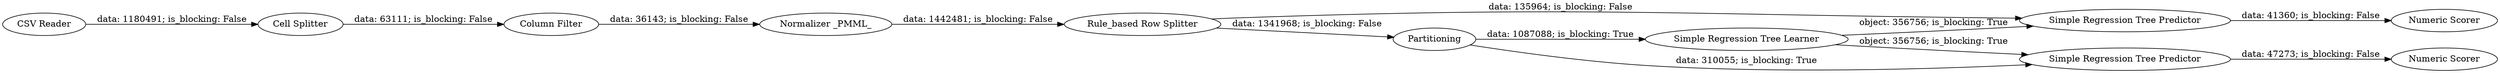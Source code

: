 digraph {
	"-7071565097860639748_330" [label="Column Filter"]
	"-7071565097860639748_334" [label="Cell Splitter"]
	"-7071565097860639748_335" [label="Normalizer _PMML_"]
	"-7071565097860639748_339" [label="Simple Regression Tree Predictor"]
	"-7071565097860639748_350" [label="Simple Regression Tree Predictor"]
	"-7071565097860639748_351" [label="Numeric Scorer"]
	"-7071565097860639748_1" [label="CSV Reader"]
	"-7071565097860639748_340" [label="Simple Regression Tree Learner"]
	"-7071565097860639748_349" [label="Rule_based Row Splitter"]
	"-7071565097860639748_336" [label=Partitioning]
	"-7071565097860639748_338" [label="Numeric Scorer"]
	"-7071565097860639748_349" -> "-7071565097860639748_350" [label="data: 135964; is_blocking: False"]
	"-7071565097860639748_1" -> "-7071565097860639748_334" [label="data: 1180491; is_blocking: False"]
	"-7071565097860639748_335" -> "-7071565097860639748_349" [label="data: 1442481; is_blocking: False"]
	"-7071565097860639748_334" -> "-7071565097860639748_330" [label="data: 63111; is_blocking: False"]
	"-7071565097860639748_340" -> "-7071565097860639748_339" [label="object: 356756; is_blocking: True"]
	"-7071565097860639748_349" -> "-7071565097860639748_336" [label="data: 1341968; is_blocking: False"]
	"-7071565097860639748_330" -> "-7071565097860639748_335" [label="data: 36143; is_blocking: False"]
	"-7071565097860639748_350" -> "-7071565097860639748_351" [label="data: 41360; is_blocking: False"]
	"-7071565097860639748_340" -> "-7071565097860639748_350" [label="object: 356756; is_blocking: True"]
	"-7071565097860639748_339" -> "-7071565097860639748_338" [label="data: 47273; is_blocking: False"]
	"-7071565097860639748_336" -> "-7071565097860639748_339" [label="data: 310055; is_blocking: True"]
	"-7071565097860639748_336" -> "-7071565097860639748_340" [label="data: 1087088; is_blocking: True"]
	rankdir=LR
}

